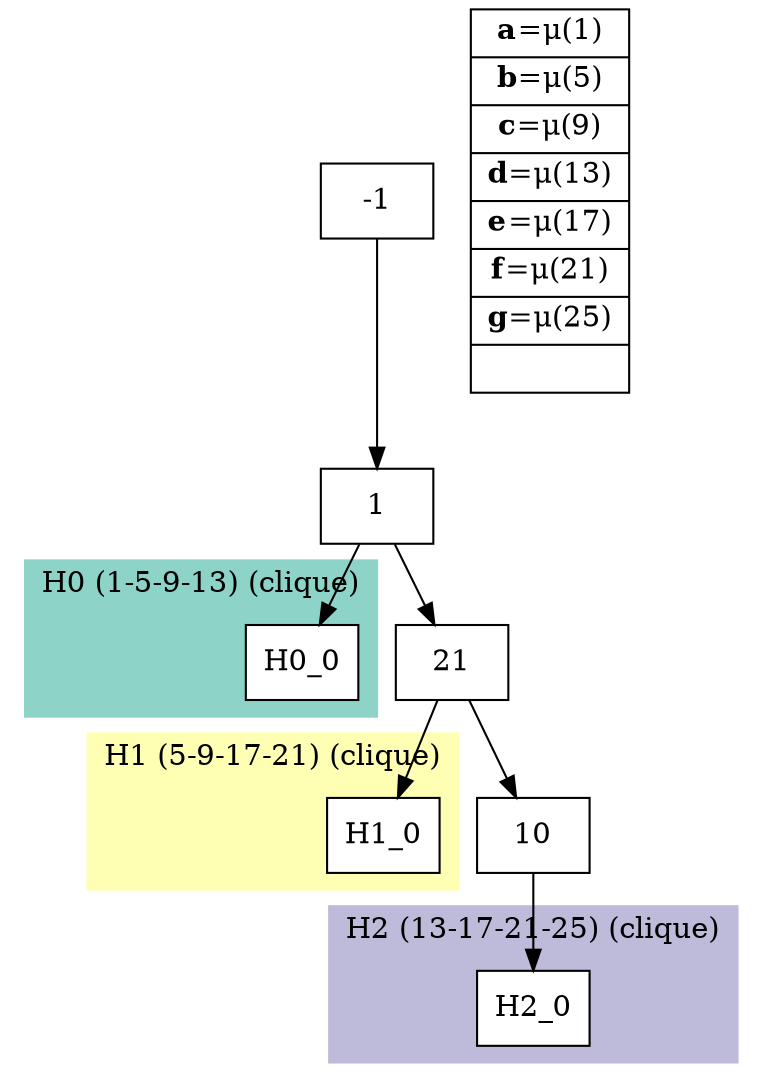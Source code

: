 digraph G {
    node [shape=box];
    subgraph cluster0 {
        node [style=filled,fillcolor=white];
        labeljust="l";
        style=filled;
        color="#8DD3C7";
        H0_0;
        label="H0 (1-5-9-13) (clique)";
    }
    subgraph cluster1 {
        node [style=filled,fillcolor=white];
        labeljust="l";
        style=filled;
        color="#FFFFB3";
        H1_0;
        label="H1 (5-9-17-21) (clique)";
    }
    subgraph cluster2 {
        node [style=filled,fillcolor=white];
        labeljust="l";
        style=filled;
        color="#BEBADA";
        H2_0;
        label="H2 (13-17-21-25) (clique)";
    }
     1 [image="miscellani_latex/K_1.jpg"];
     -1  ->  1;
     H0_0 [image="miscellani_latex/K_H0_0.jpg"];
     1  ->  H0_0;
     21 [image="miscellani_latex/K_21.jpg"];
     1  ->  21;
     H1_0 [image="miscellani_latex/K_H1_0.jpg"];
     21  ->  H1_0;
     10 [image="miscellani_latex/K_10.jpg"];
     21  ->  10;
     H2_0 [image="miscellani_latex/K_H2_0.jpg"];
     10  ->  H2_0;
    labels [shape=record,label= <{<b>a</b>=&#956;(1) | <b>b</b>=&#956;(5) | <b>c</b>=&#956;(9) | <b>d</b>=&#956;(13) | <b>e</b>=&#956;(17) | <b>f</b>=&#956;(21) | <b>g</b>=&#956;(25) | }> ];
}
